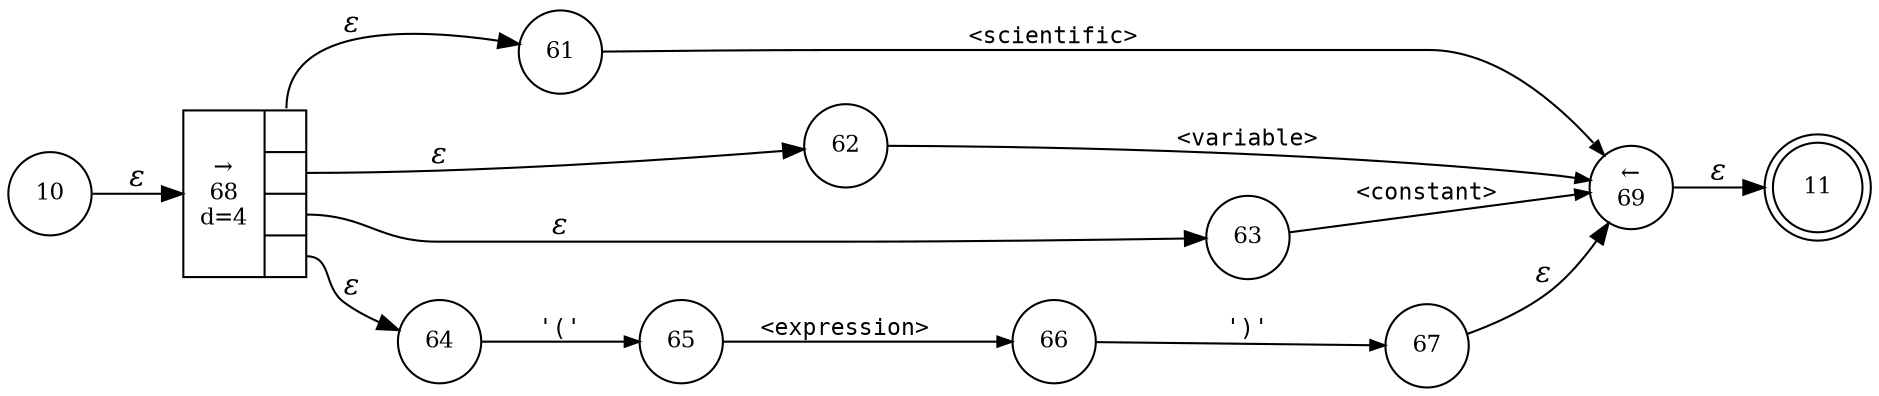 digraph ATN {
rankdir=LR;
s11[fontsize=11, label="11", shape=doublecircle, fixedsize=true, width=.6];
s64[fontsize=11,label="64", shape=circle, fixedsize=true, width=.55, peripheries=1];
s65[fontsize=11,label="65", shape=circle, fixedsize=true, width=.55, peripheries=1];
s66[fontsize=11,label="66", shape=circle, fixedsize=true, width=.55, peripheries=1];
s67[fontsize=11,label="67", shape=circle, fixedsize=true, width=.55, peripheries=1];
s68[fontsize=11,label="{&rarr;\n68\nd=4|{<p0>|<p1>|<p2>|<p3>}}", shape=record, fixedsize=false, peripheries=1];
s69[fontsize=11,label="&larr;\n69", shape=circle, fixedsize=true, width=.55, peripheries=1];
s10[fontsize=11,label="10", shape=circle, fixedsize=true, width=.55, peripheries=1];
s61[fontsize=11,label="61", shape=circle, fixedsize=true, width=.55, peripheries=1];
s62[fontsize=11,label="62", shape=circle, fixedsize=true, width=.55, peripheries=1];
s63[fontsize=11,label="63", shape=circle, fixedsize=true, width=.55, peripheries=1];
s10 -> s68 [fontname="Times-Italic", label="&epsilon;"];
s68:p0 -> s61 [fontname="Times-Italic", label="&epsilon;"];
s68:p1 -> s62 [fontname="Times-Italic", label="&epsilon;"];
s68:p2 -> s63 [fontname="Times-Italic", label="&epsilon;"];
s68:p3 -> s64 [fontname="Times-Italic", label="&epsilon;"];
s61 -> s69 [fontsize=11, fontname="Courier", arrowsize=.7, label = "<scientific>", arrowhead = normal];
s62 -> s69 [fontsize=11, fontname="Courier", arrowsize=.7, label = "<variable>", arrowhead = normal];
s63 -> s69 [fontsize=11, fontname="Courier", arrowsize=.7, label = "<constant>", arrowhead = normal];
s64 -> s65 [fontsize=11, fontname="Courier", arrowsize=.7, label = "'('", arrowhead = normal];
s69 -> s11 [fontname="Times-Italic", label="&epsilon;"];
s65 -> s66 [fontsize=11, fontname="Courier", arrowsize=.7, label = "<expression>", arrowhead = normal];
s66 -> s67 [fontsize=11, fontname="Courier", arrowsize=.7, label = "')'", arrowhead = normal];
s67 -> s69 [fontname="Times-Italic", label="&epsilon;"];
}